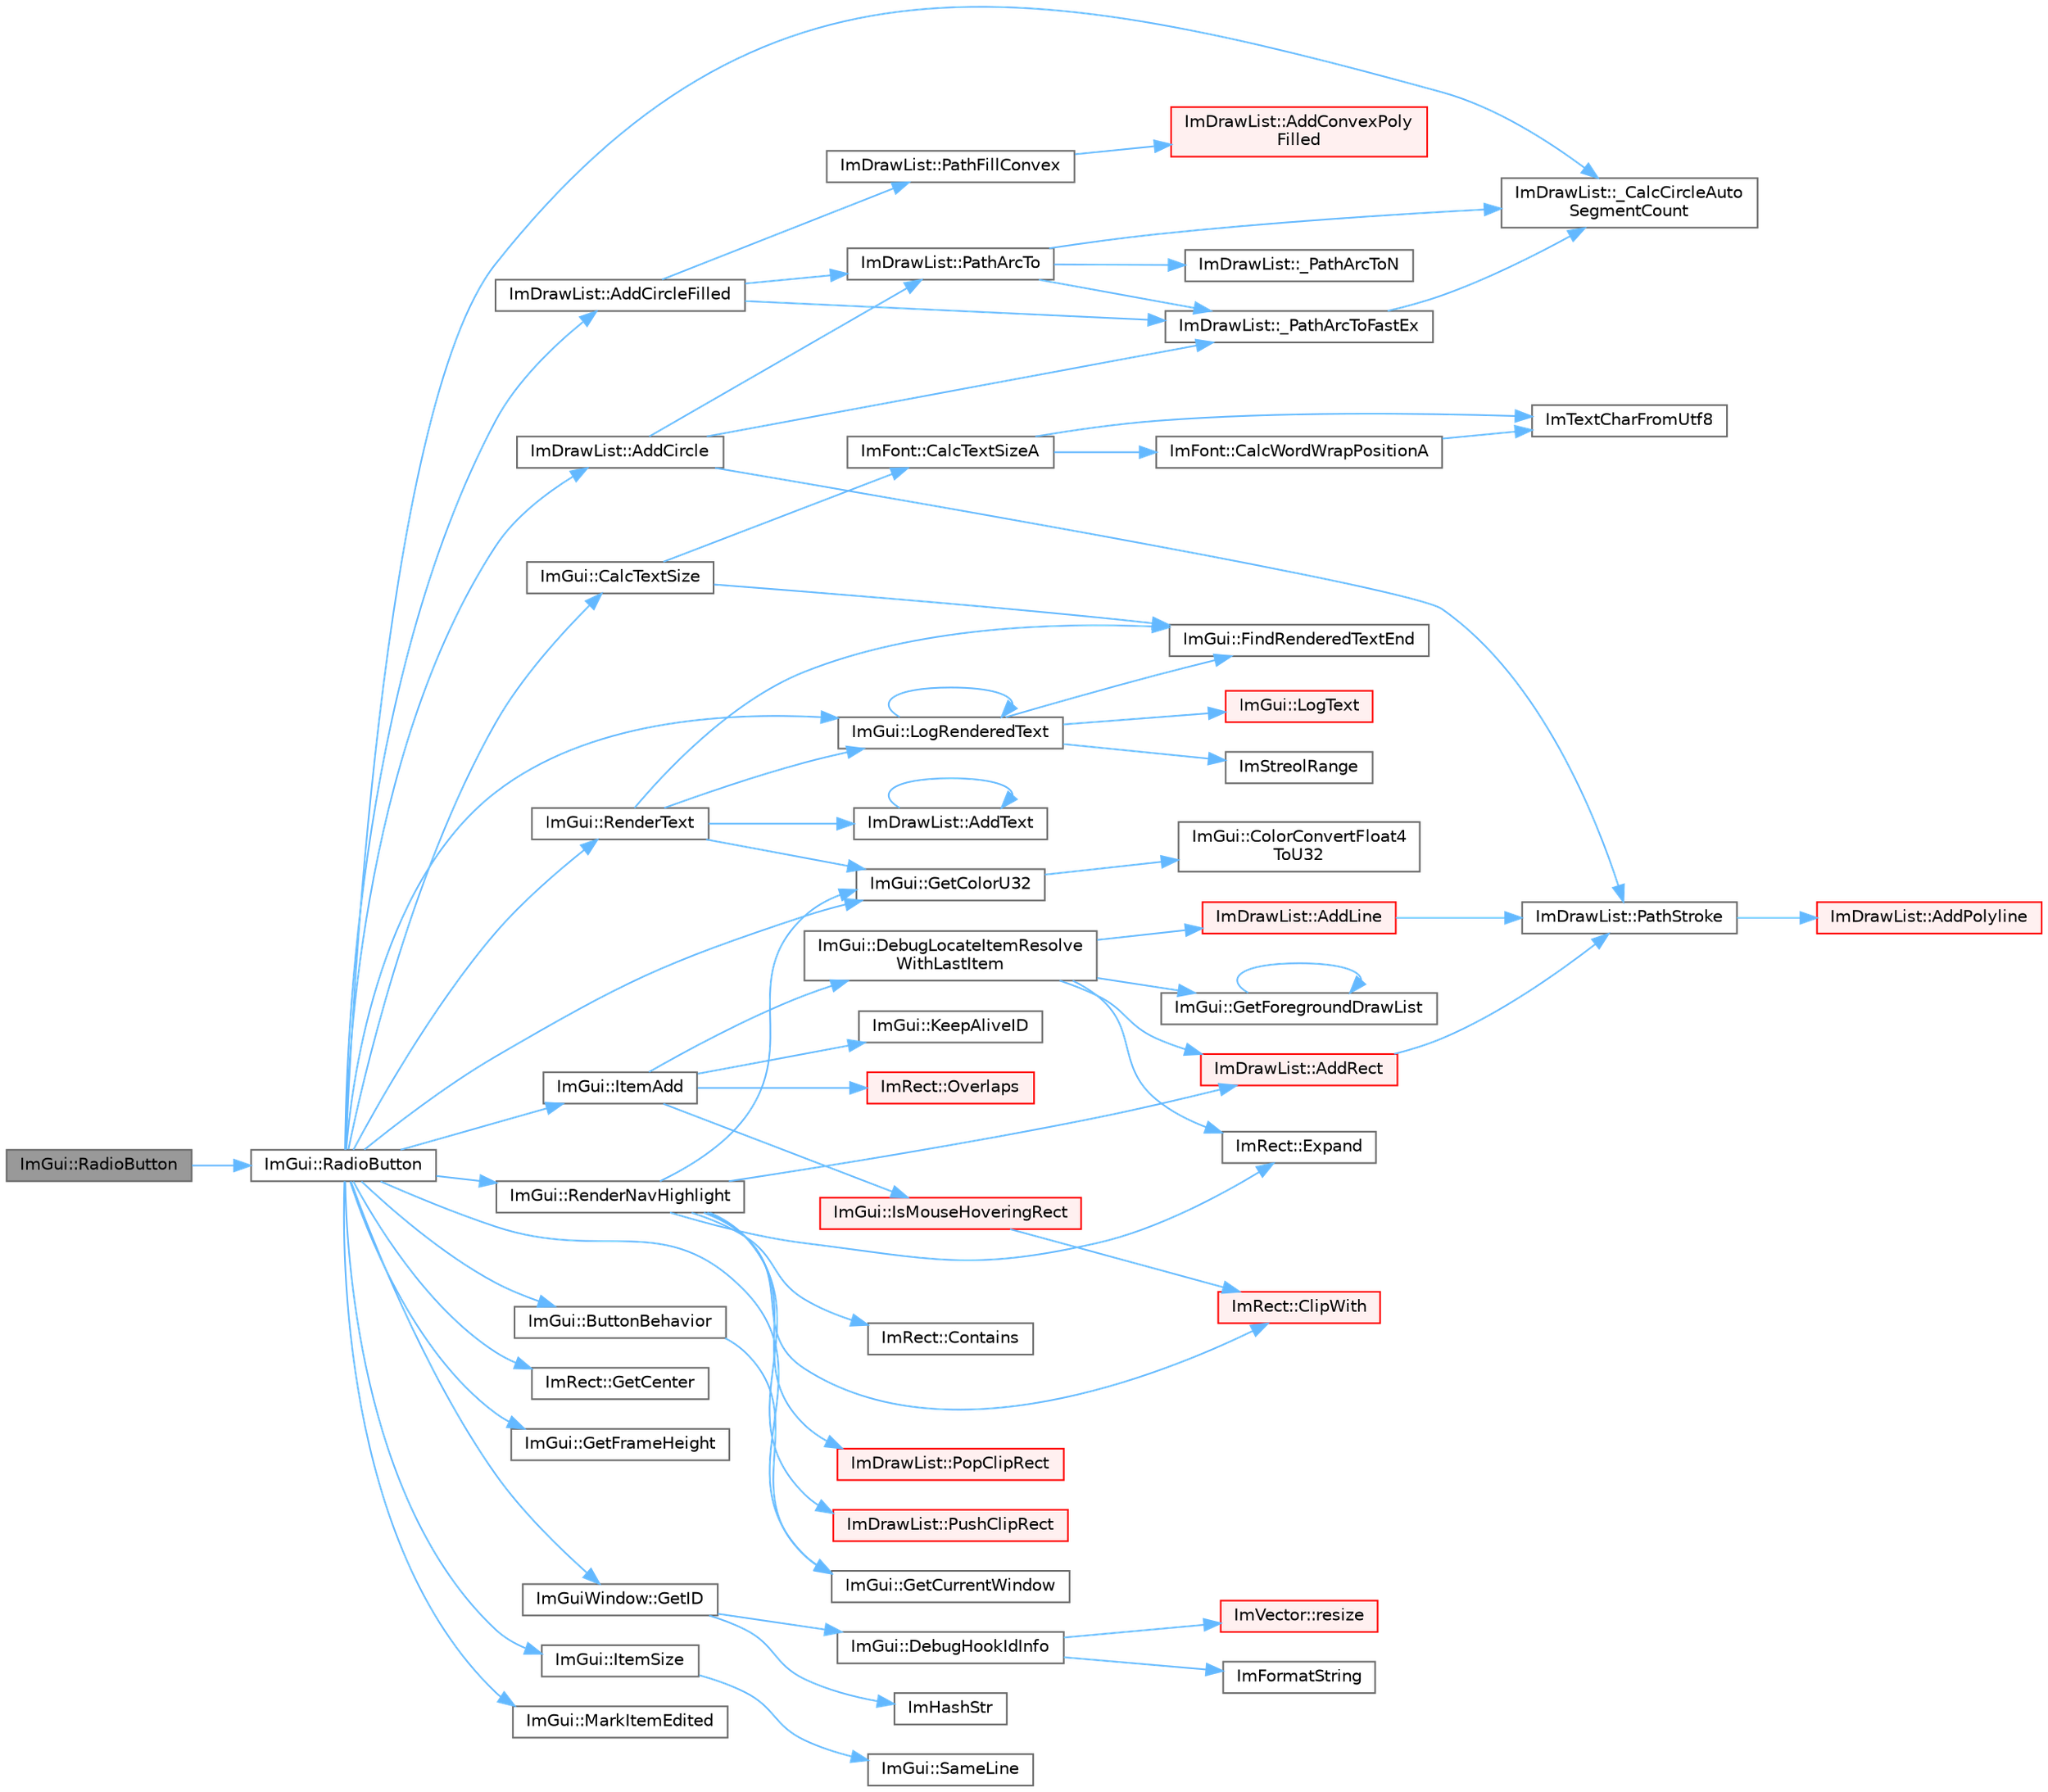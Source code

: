 digraph "ImGui::RadioButton"
{
 // LATEX_PDF_SIZE
  bgcolor="transparent";
  edge [fontname=Helvetica,fontsize=10,labelfontname=Helvetica,labelfontsize=10];
  node [fontname=Helvetica,fontsize=10,shape=box,height=0.2,width=0.4];
  rankdir="LR";
  Node1 [id="Node000001",label="ImGui::RadioButton",height=0.2,width=0.4,color="gray40", fillcolor="grey60", style="filled", fontcolor="black",tooltip=" "];
  Node1 -> Node2 [id="edge1_Node000001_Node000002",color="steelblue1",style="solid",tooltip=" "];
  Node2 [id="Node000002",label="ImGui::RadioButton",height=0.2,width=0.4,color="grey40", fillcolor="white", style="filled",URL="$namespace_im_gui.html#a6b146763845cbad5a4144772279631bc",tooltip=" "];
  Node2 -> Node3 [id="edge2_Node000002_Node000003",color="steelblue1",style="solid",tooltip=" "];
  Node3 [id="Node000003",label="ImDrawList::_CalcCircleAuto\lSegmentCount",height=0.2,width=0.4,color="grey40", fillcolor="white", style="filled",URL="$struct_im_draw_list.html#a52afa32aaab6d581cda90dc5d8726ed6",tooltip=" "];
  Node2 -> Node4 [id="edge3_Node000002_Node000004",color="steelblue1",style="solid",tooltip=" "];
  Node4 [id="Node000004",label="ImDrawList::AddCircle",height=0.2,width=0.4,color="grey40", fillcolor="white", style="filled",URL="$struct_im_draw_list.html#a9b73eea0ebf7a9f02bc8a104deb7de9d",tooltip=" "];
  Node4 -> Node5 [id="edge4_Node000004_Node000005",color="steelblue1",style="solid",tooltip=" "];
  Node5 [id="Node000005",label="ImDrawList::_PathArcToFastEx",height=0.2,width=0.4,color="grey40", fillcolor="white", style="filled",URL="$struct_im_draw_list.html#ac25f3a7693ed13ba2dac455675be8654",tooltip=" "];
  Node5 -> Node3 [id="edge5_Node000005_Node000003",color="steelblue1",style="solid",tooltip=" "];
  Node4 -> Node6 [id="edge6_Node000004_Node000006",color="steelblue1",style="solid",tooltip=" "];
  Node6 [id="Node000006",label="ImDrawList::PathArcTo",height=0.2,width=0.4,color="grey40", fillcolor="white", style="filled",URL="$struct_im_draw_list.html#af86073403f1557cccb4ff45dfad0a74a",tooltip=" "];
  Node6 -> Node3 [id="edge7_Node000006_Node000003",color="steelblue1",style="solid",tooltip=" "];
  Node6 -> Node5 [id="edge8_Node000006_Node000005",color="steelblue1",style="solid",tooltip=" "];
  Node6 -> Node7 [id="edge9_Node000006_Node000007",color="steelblue1",style="solid",tooltip=" "];
  Node7 [id="Node000007",label="ImDrawList::_PathArcToN",height=0.2,width=0.4,color="grey40", fillcolor="white", style="filled",URL="$struct_im_draw_list.html#a855fcd28cd12b81975e8a61ea2e80e96",tooltip=" "];
  Node4 -> Node8 [id="edge10_Node000004_Node000008",color="steelblue1",style="solid",tooltip=" "];
  Node8 [id="Node000008",label="ImDrawList::PathStroke",height=0.2,width=0.4,color="grey40", fillcolor="white", style="filled",URL="$struct_im_draw_list.html#a60bf9040ef3d09b39c4ba8f5a2a68ae9",tooltip=" "];
  Node8 -> Node9 [id="edge11_Node000008_Node000009",color="steelblue1",style="solid",tooltip=" "];
  Node9 [id="Node000009",label="ImDrawList::AddPolyline",height=0.2,width=0.4,color="red", fillcolor="#FFF0F0", style="filled",URL="$struct_im_draw_list.html#abc568847b1113e624456436bfab1b307",tooltip=" "];
  Node2 -> Node13 [id="edge12_Node000002_Node000013",color="steelblue1",style="solid",tooltip=" "];
  Node13 [id="Node000013",label="ImDrawList::AddCircleFilled",height=0.2,width=0.4,color="grey40", fillcolor="white", style="filled",URL="$struct_im_draw_list.html#aef950cf8b0293b2c5e4708af72de045b",tooltip=" "];
  Node13 -> Node5 [id="edge13_Node000013_Node000005",color="steelblue1",style="solid",tooltip=" "];
  Node13 -> Node6 [id="edge14_Node000013_Node000006",color="steelblue1",style="solid",tooltip=" "];
  Node13 -> Node14 [id="edge15_Node000013_Node000014",color="steelblue1",style="solid",tooltip=" "];
  Node14 [id="Node000014",label="ImDrawList::PathFillConvex",height=0.2,width=0.4,color="grey40", fillcolor="white", style="filled",URL="$struct_im_draw_list.html#aea9301cb99ebf4b27f5d3959017567c9",tooltip=" "];
  Node14 -> Node15 [id="edge16_Node000014_Node000015",color="steelblue1",style="solid",tooltip=" "];
  Node15 [id="Node000015",label="ImDrawList::AddConvexPoly\lFilled",height=0.2,width=0.4,color="red", fillcolor="#FFF0F0", style="filled",URL="$struct_im_draw_list.html#ad2accc0a74845b08bd0e6fae6183d6d0",tooltip=" "];
  Node2 -> Node16 [id="edge17_Node000002_Node000016",color="steelblue1",style="solid",tooltip=" "];
  Node16 [id="Node000016",label="ImGui::ButtonBehavior",height=0.2,width=0.4,color="grey40", fillcolor="white", style="filled",URL="$namespace_im_gui.html#a65a4f18b1bc8ce0f351687922089f374",tooltip=" "];
  Node16 -> Node17 [id="edge18_Node000016_Node000017",color="steelblue1",style="solid",tooltip=" "];
  Node17 [id="Node000017",label="ImGui::GetCurrentWindow",height=0.2,width=0.4,color="grey40", fillcolor="white", style="filled",URL="$namespace_im_gui.html#ac452417b5004ca16a814a72cff153526",tooltip=" "];
  Node2 -> Node18 [id="edge19_Node000002_Node000018",color="steelblue1",style="solid",tooltip=" "];
  Node18 [id="Node000018",label="ImGui::CalcTextSize",height=0.2,width=0.4,color="grey40", fillcolor="white", style="filled",URL="$namespace_im_gui.html#a848b9db6cc4a186751c0ecebcaadc33b",tooltip=" "];
  Node18 -> Node19 [id="edge20_Node000018_Node000019",color="steelblue1",style="solid",tooltip=" "];
  Node19 [id="Node000019",label="ImFont::CalcTextSizeA",height=0.2,width=0.4,color="grey40", fillcolor="white", style="filled",URL="$struct_im_font.html#ad67f64fd206ad197f4b93b1a1ae27cfe",tooltip=" "];
  Node19 -> Node20 [id="edge21_Node000019_Node000020",color="steelblue1",style="solid",tooltip=" "];
  Node20 [id="Node000020",label="ImFont::CalcWordWrapPositionA",height=0.2,width=0.4,color="grey40", fillcolor="white", style="filled",URL="$struct_im_font.html#a3781bb82a1ceba919cb6c98a398c7a67",tooltip=" "];
  Node20 -> Node21 [id="edge22_Node000020_Node000021",color="steelblue1",style="solid",tooltip=" "];
  Node21 [id="Node000021",label="ImTextCharFromUtf8",height=0.2,width=0.4,color="grey40", fillcolor="white", style="filled",URL="$imgui_8cpp.html#abee86973b9888938f748a7850c2c0ff3",tooltip=" "];
  Node19 -> Node21 [id="edge23_Node000019_Node000021",color="steelblue1",style="solid",tooltip=" "];
  Node18 -> Node22 [id="edge24_Node000018_Node000022",color="steelblue1",style="solid",tooltip=" "];
  Node22 [id="Node000022",label="ImGui::FindRenderedTextEnd",height=0.2,width=0.4,color="grey40", fillcolor="white", style="filled",URL="$namespace_im_gui.html#a7671e1dbc803a31b06081b52a771d83f",tooltip=" "];
  Node2 -> Node23 [id="edge25_Node000002_Node000023",color="steelblue1",style="solid",tooltip=" "];
  Node23 [id="Node000023",label="ImRect::GetCenter",height=0.2,width=0.4,color="grey40", fillcolor="white", style="filled",URL="$struct_im_rect.html#aae13f8003184fd84f29d27c3c074cf43",tooltip=" "];
  Node2 -> Node24 [id="edge26_Node000002_Node000024",color="steelblue1",style="solid",tooltip=" "];
  Node24 [id="Node000024",label="ImGui::GetColorU32",height=0.2,width=0.4,color="grey40", fillcolor="white", style="filled",URL="$namespace_im_gui.html#a0de2d9bd347d9866511eb8d014e62556",tooltip=" "];
  Node24 -> Node25 [id="edge27_Node000024_Node000025",color="steelblue1",style="solid",tooltip=" "];
  Node25 [id="Node000025",label="ImGui::ColorConvertFloat4\lToU32",height=0.2,width=0.4,color="grey40", fillcolor="white", style="filled",URL="$namespace_im_gui.html#abe2691de0b1a71c774ab24cc91564a94",tooltip=" "];
  Node2 -> Node17 [id="edge28_Node000002_Node000017",color="steelblue1",style="solid",tooltip=" "];
  Node2 -> Node26 [id="edge29_Node000002_Node000026",color="steelblue1",style="solid",tooltip=" "];
  Node26 [id="Node000026",label="ImGui::GetFrameHeight",height=0.2,width=0.4,color="grey40", fillcolor="white", style="filled",URL="$namespace_im_gui.html#ae560f17cf3262017cee888d1eb77f294",tooltip=" "];
  Node2 -> Node27 [id="edge30_Node000002_Node000027",color="steelblue1",style="solid",tooltip=" "];
  Node27 [id="Node000027",label="ImGuiWindow::GetID",height=0.2,width=0.4,color="grey40", fillcolor="white", style="filled",URL="$struct_im_gui_window.html#a66400a63bc0b54d7d29e08d1b1b1a42b",tooltip=" "];
  Node27 -> Node28 [id="edge31_Node000027_Node000028",color="steelblue1",style="solid",tooltip=" "];
  Node28 [id="Node000028",label="ImGui::DebugHookIdInfo",height=0.2,width=0.4,color="grey40", fillcolor="white", style="filled",URL="$namespace_im_gui.html#a5487269f4cb9fb809fd3e797411ed2d7",tooltip=" "];
  Node28 -> Node29 [id="edge32_Node000028_Node000029",color="steelblue1",style="solid",tooltip=" "];
  Node29 [id="Node000029",label="ImFormatString",height=0.2,width=0.4,color="grey40", fillcolor="white", style="filled",URL="$imgui_8cpp.html#a75ccaf7d676b1f567ba888ae42ac3809",tooltip=" "];
  Node28 -> Node30 [id="edge33_Node000028_Node000030",color="steelblue1",style="solid",tooltip=" "];
  Node30 [id="Node000030",label="ImVector::resize",height=0.2,width=0.4,color="red", fillcolor="#FFF0F0", style="filled",URL="$struct_im_vector.html#ac371dd62e56ae486b1a5038cf07eee56",tooltip=" "];
  Node27 -> Node33 [id="edge34_Node000027_Node000033",color="steelblue1",style="solid",tooltip=" "];
  Node33 [id="Node000033",label="ImHashStr",height=0.2,width=0.4,color="grey40", fillcolor="white", style="filled",URL="$imgui_8cpp.html#ab6659b5d67f7a3369e099ce890e12223",tooltip=" "];
  Node2 -> Node34 [id="edge35_Node000002_Node000034",color="steelblue1",style="solid",tooltip=" "];
  Node34 [id="Node000034",label="ImGui::ItemAdd",height=0.2,width=0.4,color="grey40", fillcolor="white", style="filled",URL="$namespace_im_gui.html#a5de8ecd4c80efdca1af7329a2a48121c",tooltip=" "];
  Node34 -> Node35 [id="edge36_Node000034_Node000035",color="steelblue1",style="solid",tooltip=" "];
  Node35 [id="Node000035",label="ImGui::DebugLocateItemResolve\lWithLastItem",height=0.2,width=0.4,color="grey40", fillcolor="white", style="filled",URL="$namespace_im_gui.html#ae8ab0d7dfc90af8e82db3ed9e7829219",tooltip=" "];
  Node35 -> Node36 [id="edge37_Node000035_Node000036",color="steelblue1",style="solid",tooltip=" "];
  Node36 [id="Node000036",label="ImDrawList::AddLine",height=0.2,width=0.4,color="red", fillcolor="#FFF0F0", style="filled",URL="$struct_im_draw_list.html#aa21e5a1c6e00239581f97d344fc0db61",tooltip=" "];
  Node36 -> Node8 [id="edge38_Node000036_Node000008",color="steelblue1",style="solid",tooltip=" "];
  Node35 -> Node38 [id="edge39_Node000035_Node000038",color="steelblue1",style="solid",tooltip=" "];
  Node38 [id="Node000038",label="ImDrawList::AddRect",height=0.2,width=0.4,color="red", fillcolor="#FFF0F0", style="filled",URL="$struct_im_draw_list.html#ad96f10a3e954fe0c5b7c96d4e205af7b",tooltip=" "];
  Node38 -> Node8 [id="edge40_Node000038_Node000008",color="steelblue1",style="solid",tooltip=" "];
  Node35 -> Node41 [id="edge41_Node000035_Node000041",color="steelblue1",style="solid",tooltip=" "];
  Node41 [id="Node000041",label="ImRect::Expand",height=0.2,width=0.4,color="grey40", fillcolor="white", style="filled",URL="$struct_im_rect.html#af33a7424c3341d08acd69da30c27c753",tooltip=" "];
  Node35 -> Node42 [id="edge42_Node000035_Node000042",color="steelblue1",style="solid",tooltip=" "];
  Node42 [id="Node000042",label="ImGui::GetForegroundDrawList",height=0.2,width=0.4,color="grey40", fillcolor="white", style="filled",URL="$namespace_im_gui.html#a718d48e3636f9df63e4820d0fef34e78",tooltip=" "];
  Node42 -> Node42 [id="edge43_Node000042_Node000042",color="steelblue1",style="solid",tooltip=" "];
  Node34 -> Node43 [id="edge44_Node000034_Node000043",color="steelblue1",style="solid",tooltip=" "];
  Node43 [id="Node000043",label="ImGui::IsMouseHoveringRect",height=0.2,width=0.4,color="red", fillcolor="#FFF0F0", style="filled",URL="$namespace_im_gui.html#ae0b8ea0e06c457316d6aed6c5b2a1c25",tooltip=" "];
  Node43 -> Node44 [id="edge45_Node000043_Node000044",color="steelblue1",style="solid",tooltip=" "];
  Node44 [id="Node000044",label="ImRect::ClipWith",height=0.2,width=0.4,color="red", fillcolor="#FFF0F0", style="filled",URL="$struct_im_rect.html#ac02d5cf6ce0358aea9ed9df43d368f3f",tooltip=" "];
  Node34 -> Node47 [id="edge46_Node000034_Node000047",color="steelblue1",style="solid",tooltip=" "];
  Node47 [id="Node000047",label="ImGui::KeepAliveID",height=0.2,width=0.4,color="grey40", fillcolor="white", style="filled",URL="$namespace_im_gui.html#a85a245c78a9f7c351636bdad6e60c488",tooltip=" "];
  Node34 -> Node48 [id="edge47_Node000034_Node000048",color="steelblue1",style="solid",tooltip=" "];
  Node48 [id="Node000048",label="ImRect::Overlaps",height=0.2,width=0.4,color="red", fillcolor="#FFF0F0", style="filled",URL="$struct_im_rect.html#a0af3bade3781e5e7c6afdf71ccfb0d43",tooltip=" "];
  Node2 -> Node49 [id="edge48_Node000002_Node000049",color="steelblue1",style="solid",tooltip=" "];
  Node49 [id="Node000049",label="ImGui::ItemSize",height=0.2,width=0.4,color="grey40", fillcolor="white", style="filled",URL="$namespace_im_gui.html#aeeb1ec6ae6548173dbf813e7df538c48",tooltip=" "];
  Node49 -> Node50 [id="edge49_Node000049_Node000050",color="steelblue1",style="solid",tooltip=" "];
  Node50 [id="Node000050",label="ImGui::SameLine",height=0.2,width=0.4,color="grey40", fillcolor="white", style="filled",URL="$namespace_im_gui.html#a2991c91e94f3b77a0c3411f4f3aa348e",tooltip=" "];
  Node2 -> Node51 [id="edge50_Node000002_Node000051",color="steelblue1",style="solid",tooltip=" "];
  Node51 [id="Node000051",label="ImGui::LogRenderedText",height=0.2,width=0.4,color="grey40", fillcolor="white", style="filled",URL="$namespace_im_gui.html#a7a0d62e33f2236ec2f789e24ca0fb56f",tooltip=" "];
  Node51 -> Node22 [id="edge51_Node000051_Node000022",color="steelblue1",style="solid",tooltip=" "];
  Node51 -> Node52 [id="edge52_Node000051_Node000052",color="steelblue1",style="solid",tooltip=" "];
  Node52 [id="Node000052",label="ImStreolRange",height=0.2,width=0.4,color="grey40", fillcolor="white", style="filled",URL="$imgui_8cpp.html#a03518d9439506b890f4568f682835dba",tooltip=" "];
  Node51 -> Node51 [id="edge53_Node000051_Node000051",color="steelblue1",style="solid",tooltip=" "];
  Node51 -> Node53 [id="edge54_Node000051_Node000053",color="steelblue1",style="solid",tooltip=" "];
  Node53 [id="Node000053",label="ImGui::LogText",height=0.2,width=0.4,color="red", fillcolor="#FFF0F0", style="filled",URL="$namespace_im_gui.html#aa548475d8f771ab6524d73d900a41198",tooltip=" "];
  Node2 -> Node55 [id="edge55_Node000002_Node000055",color="steelblue1",style="solid",tooltip=" "];
  Node55 [id="Node000055",label="ImGui::MarkItemEdited",height=0.2,width=0.4,color="grey40", fillcolor="white", style="filled",URL="$namespace_im_gui.html#a83036681a36fbee2d35b5b57a1ef72e6",tooltip=" "];
  Node2 -> Node56 [id="edge56_Node000002_Node000056",color="steelblue1",style="solid",tooltip=" "];
  Node56 [id="Node000056",label="ImGui::RenderNavHighlight",height=0.2,width=0.4,color="grey40", fillcolor="white", style="filled",URL="$namespace_im_gui.html#add2e040b97eeb0857dc7d02876b07b72",tooltip=" "];
  Node56 -> Node38 [id="edge57_Node000056_Node000038",color="steelblue1",style="solid",tooltip=" "];
  Node56 -> Node44 [id="edge58_Node000056_Node000044",color="steelblue1",style="solid",tooltip=" "];
  Node56 -> Node57 [id="edge59_Node000056_Node000057",color="steelblue1",style="solid",tooltip=" "];
  Node57 [id="Node000057",label="ImRect::Contains",height=0.2,width=0.4,color="grey40", fillcolor="white", style="filled",URL="$struct_im_rect.html#ac583156fd0e9306181fff5d120b262ea",tooltip=" "];
  Node56 -> Node41 [id="edge60_Node000056_Node000041",color="steelblue1",style="solid",tooltip=" "];
  Node56 -> Node24 [id="edge61_Node000056_Node000024",color="steelblue1",style="solid",tooltip=" "];
  Node56 -> Node58 [id="edge62_Node000056_Node000058",color="steelblue1",style="solid",tooltip=" "];
  Node58 [id="Node000058",label="ImDrawList::PopClipRect",height=0.2,width=0.4,color="red", fillcolor="#FFF0F0", style="filled",URL="$struct_im_draw_list.html#a44f40c59ca755f559020f5a7fa81103a",tooltip=" "];
  Node56 -> Node60 [id="edge63_Node000056_Node000060",color="steelblue1",style="solid",tooltip=" "];
  Node60 [id="Node000060",label="ImDrawList::PushClipRect",height=0.2,width=0.4,color="red", fillcolor="#FFF0F0", style="filled",URL="$struct_im_draw_list.html#a608a9d9a83715ba87dced8321ed64329",tooltip=" "];
  Node2 -> Node61 [id="edge64_Node000002_Node000061",color="steelblue1",style="solid",tooltip=" "];
  Node61 [id="Node000061",label="ImGui::RenderText",height=0.2,width=0.4,color="grey40", fillcolor="white", style="filled",URL="$namespace_im_gui.html#a9971ce57f2a288ac3a12df886c5550d1",tooltip=" "];
  Node61 -> Node62 [id="edge65_Node000061_Node000062",color="steelblue1",style="solid",tooltip=" "];
  Node62 [id="Node000062",label="ImDrawList::AddText",height=0.2,width=0.4,color="grey40", fillcolor="white", style="filled",URL="$struct_im_draw_list.html#ac5221bd86b3429f6d5b6e6ffe454942d",tooltip=" "];
  Node62 -> Node62 [id="edge66_Node000062_Node000062",color="steelblue1",style="solid",tooltip=" "];
  Node61 -> Node22 [id="edge67_Node000061_Node000022",color="steelblue1",style="solid",tooltip=" "];
  Node61 -> Node24 [id="edge68_Node000061_Node000024",color="steelblue1",style="solid",tooltip=" "];
  Node61 -> Node51 [id="edge69_Node000061_Node000051",color="steelblue1",style="solid",tooltip=" "];
}
